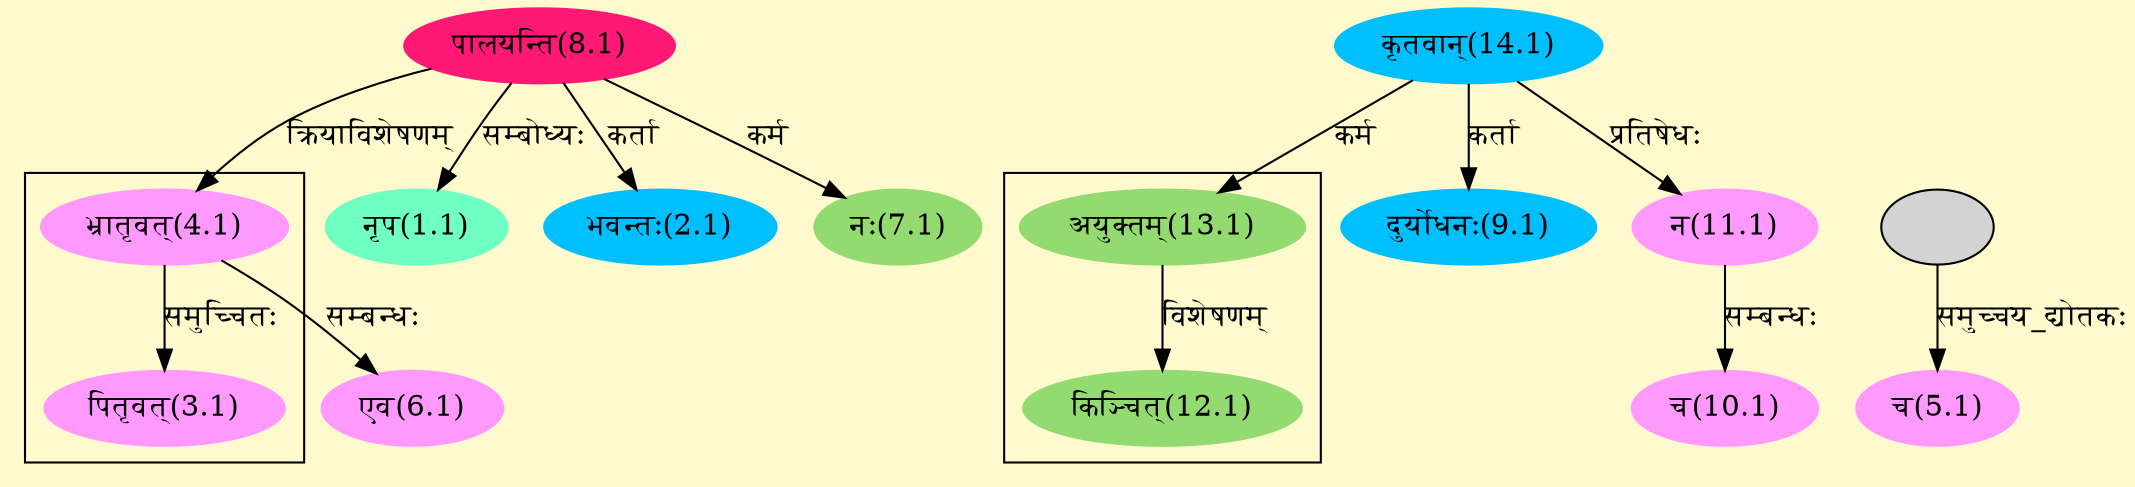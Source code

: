 digraph G{
rankdir=BT;
 compound=true;
 bgcolor="lemonchiffon1";

subgraph cluster_1{
Node3_1 [style=filled, color="#FF99FF" label = "पितृवत्(3.1)"]
Node4_1 [style=filled, color="#FF99FF" label = "भ्रातृवत्(4.1)"]

}

subgraph cluster_2{
Node12_1 [style=filled, color="#93DB70" label = "किञ्चित्(12.1)"]
Node13_1 [style=filled, color="#93DB70" label = "अयुक्तम्(13.1)"]

}
Node1_1 [style=filled, color="#6FFFC3" label = "नृप(1.1)"]
Node8_1 [style=filled, color="#FF1975" label = "पालयन्ति(8.1)"]
Node2_1 [style=filled, color="#00BFFF" label = "भवन्तः(2.1)"]
Node4_1 [style=filled, color="#FF99FF" label = "भ्रातृवत्(4.1)"]
Node5_1 [style=filled, color="#FF99FF" label = "च(5.1)"]
Node4 [style=filled, color="" label = ""]
Node6_1 [style=filled, color="#FF99FF" label = "एव(6.1)"]
Node7_1 [style=filled, color="#93DB70" label = "नः(7.1)"]
Node [style=filled, color="" label = "()"]
Node9_1 [style=filled, color="#00BFFF" label = "दुर्योधनः(9.1)"]
Node14_1 [style=filled, color="#00BFFF" label = "कृतवान्(14.1)"]
Node10_1 [style=filled, color="#FF99FF" label = "च(10.1)"]
Node11_1 [style=filled, color="#FF99FF" label = "न(11.1)"]
Node13_1 [style=filled, color="#93DB70" label = "अयुक्तम्(13.1)"]
/* Start of Relations section */

Node1_1 -> Node8_1 [  label="सम्बोध्यः"  dir="back" ]
Node2_1 -> Node8_1 [  label="कर्ता"  dir="back" ]
Node3_1 -> Node4_1 [  label="समुच्चितः"  dir="back" ]
Node4_1 -> Node8_1 [  label="क्रियाविशेषणम्"  dir="back" ]
Node5_1 -> Node4 [  label="समुच्चय_द्योतकः"  dir="back" ]
Node6_1 -> Node4_1 [  label="सम्बन्धः"  dir="back" ]
Node7_1 -> Node8_1 [  label="कर्म"  dir="back" ]
Node9_1 -> Node14_1 [  label="कर्ता"  dir="back" ]
Node10_1 -> Node11_1 [  label="सम्बन्धः"  dir="back" ]
Node11_1 -> Node14_1 [  label="प्रतिषेधः"  dir="back" ]
Node12_1 -> Node13_1 [  label="विशेषणम्"  dir="back" ]
Node13_1 -> Node14_1 [  label="कर्म"  dir="back" ]
}
